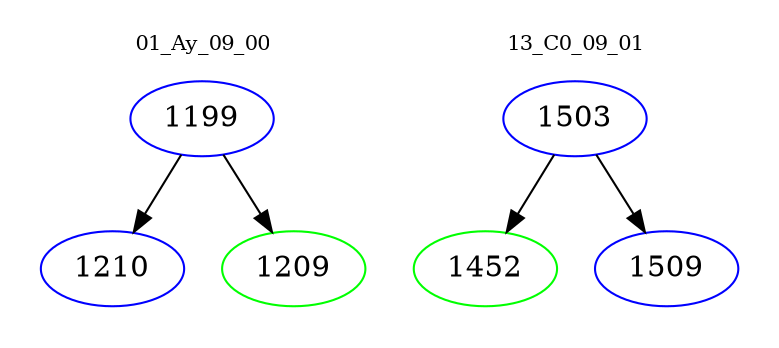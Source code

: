 digraph{
subgraph cluster_0 {
color = white
label = "01_Ay_09_00";
fontsize=10;
T0_1199 [label="1199", color="blue"]
T0_1199 -> T0_1210 [color="black"]
T0_1210 [label="1210", color="blue"]
T0_1199 -> T0_1209 [color="black"]
T0_1209 [label="1209", color="green"]
}
subgraph cluster_1 {
color = white
label = "13_C0_09_01";
fontsize=10;
T1_1503 [label="1503", color="blue"]
T1_1503 -> T1_1452 [color="black"]
T1_1452 [label="1452", color="green"]
T1_1503 -> T1_1509 [color="black"]
T1_1509 [label="1509", color="blue"]
}
}
